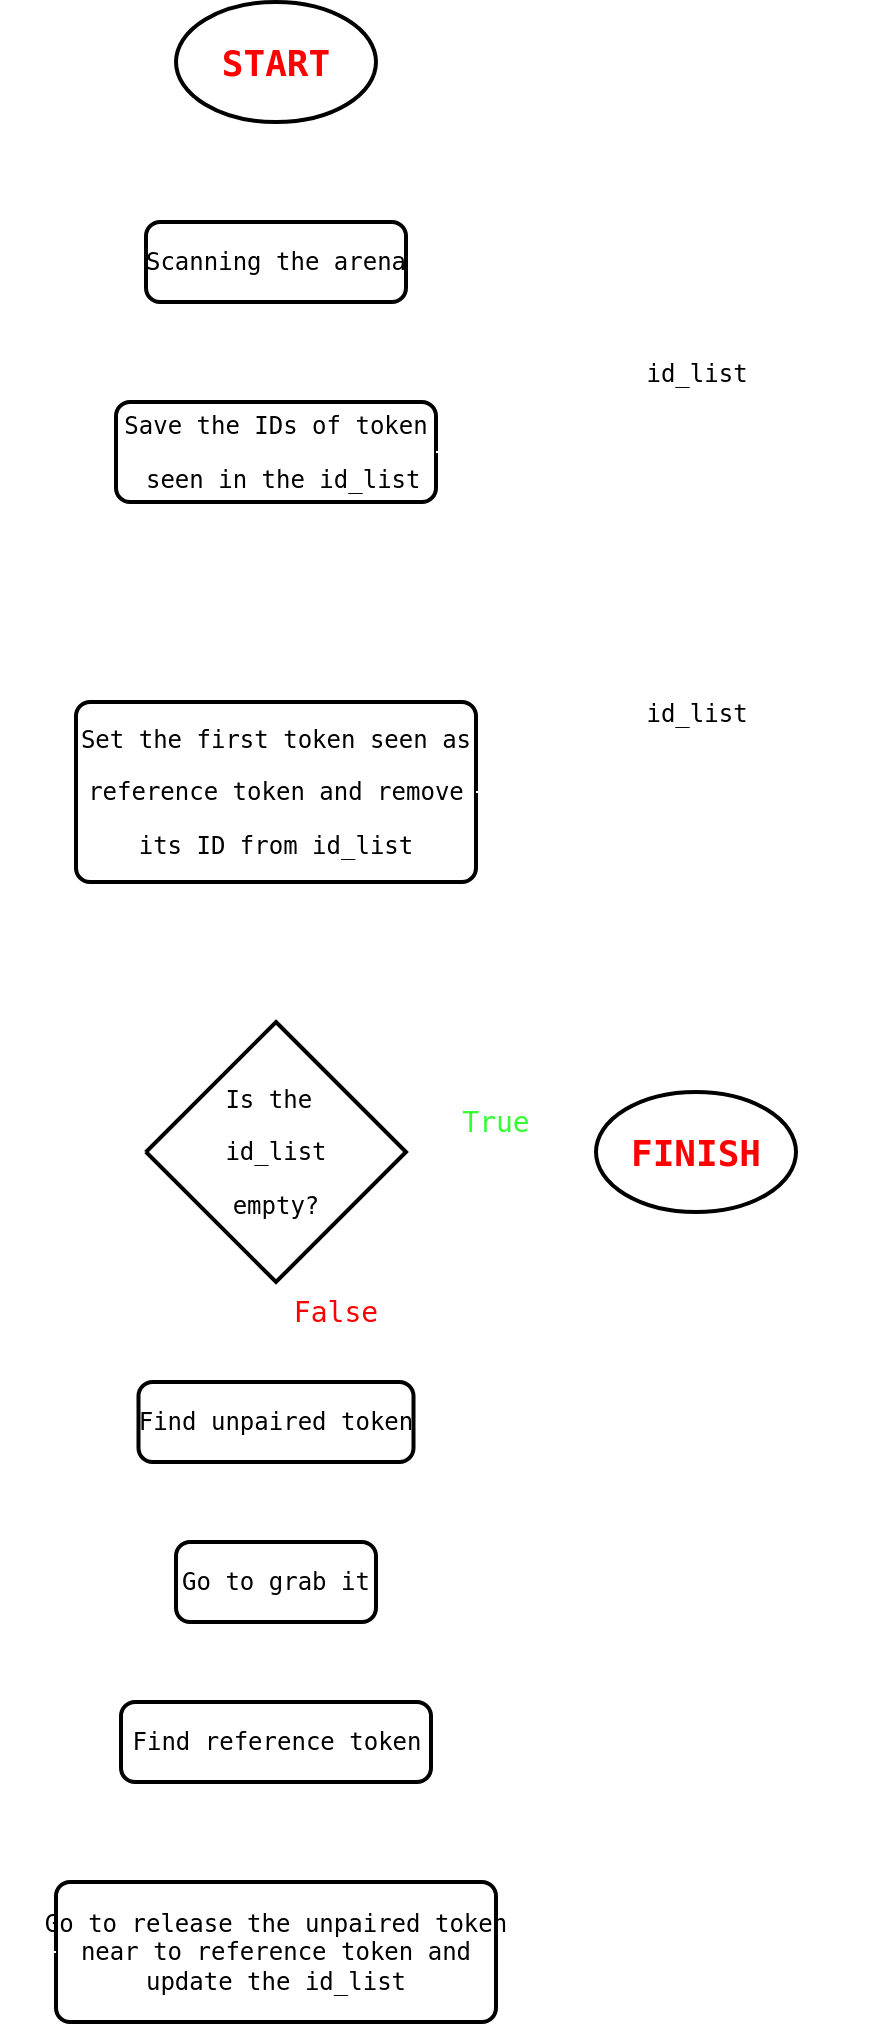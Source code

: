 <mxfile version="22.1.0" type="device">
  <diagram id="C5RBs43oDa-KdzZeNtuy" name="Page-1">
    <mxGraphModel dx="1050" dy="569" grid="1" gridSize="10" guides="1" tooltips="1" connect="1" arrows="1" fold="1" page="1" pageScale="1" pageWidth="827" pageHeight="1169" background="none" math="0" shadow="0">
      <root>
        <mxCell id="WIyWlLk6GJQsqaUBKTNV-0" />
        <mxCell id="WIyWlLk6GJQsqaUBKTNV-1" parent="WIyWlLk6GJQsqaUBKTNV-0" />
        <mxCell id="bCGV6SoVyEcWTAfrePe1-2" value="" style="edgeStyle=orthogonalEdgeStyle;rounded=0;orthogonalLoop=1;jettySize=auto;html=1;labelBackgroundColor=none;fontColor=default;strokeColor=#FFFFFF;" edge="1" parent="WIyWlLk6GJQsqaUBKTNV-1" source="bCGV6SoVyEcWTAfrePe1-0" target="bCGV6SoVyEcWTAfrePe1-1">
          <mxGeometry relative="1" as="geometry" />
        </mxCell>
        <mxCell id="bCGV6SoVyEcWTAfrePe1-0" value="&lt;pre&gt;&lt;b&gt;&lt;font color=&quot;#ff0000&quot; style=&quot;font-size: 18px;&quot;&gt;START&lt;/font&gt;&lt;/b&gt;&lt;/pre&gt;" style="strokeWidth=2;html=1;shape=mxgraph.flowchart.start_1;whiteSpace=wrap;labelBackgroundColor=none;rounded=0;" vertex="1" parent="WIyWlLk6GJQsqaUBKTNV-1">
          <mxGeometry x="350" y="40" width="100" height="60" as="geometry" />
        </mxCell>
        <mxCell id="bCGV6SoVyEcWTAfrePe1-4" value="" style="edgeStyle=orthogonalEdgeStyle;rounded=0;orthogonalLoop=1;jettySize=auto;html=1;labelBackgroundColor=none;fontColor=default;strokeColor=#FFFFFF;" edge="1" parent="WIyWlLk6GJQsqaUBKTNV-1" source="bCGV6SoVyEcWTAfrePe1-1" target="bCGV6SoVyEcWTAfrePe1-3">
          <mxGeometry relative="1" as="geometry" />
        </mxCell>
        <mxCell id="bCGV6SoVyEcWTAfrePe1-1" value="&lt;pre&gt;Scanning the arena&lt;/pre&gt;" style="rounded=1;whiteSpace=wrap;html=1;absoluteArcSize=1;arcSize=14;strokeWidth=2;labelBackgroundColor=none;" vertex="1" parent="WIyWlLk6GJQsqaUBKTNV-1">
          <mxGeometry x="335" y="150" width="130" height="40" as="geometry" />
        </mxCell>
        <mxCell id="bCGV6SoVyEcWTAfrePe1-18" style="edgeStyle=orthogonalEdgeStyle;rounded=0;orthogonalLoop=1;jettySize=auto;html=1;entryX=0.5;entryY=0;entryDx=0;entryDy=0;labelBackgroundColor=none;fontColor=default;strokeColor=#FFFFFF;" edge="1" parent="WIyWlLk6GJQsqaUBKTNV-1" source="bCGV6SoVyEcWTAfrePe1-3" target="bCGV6SoVyEcWTAfrePe1-12">
          <mxGeometry relative="1" as="geometry" />
        </mxCell>
        <mxCell id="bCGV6SoVyEcWTAfrePe1-3" value="&lt;pre&gt;Save the IDs of token&lt;/pre&gt;&lt;pre&gt; seen in the id_list&lt;/pre&gt;" style="rounded=1;whiteSpace=wrap;html=1;absoluteArcSize=1;arcSize=14;strokeWidth=2;labelBackgroundColor=none;gradientColor=none;" vertex="1" parent="WIyWlLk6GJQsqaUBKTNV-1">
          <mxGeometry x="320" y="240" width="160" height="50" as="geometry" />
        </mxCell>
        <mxCell id="bCGV6SoVyEcWTAfrePe1-5" value="&lt;pre&gt;&lt;font color=&quot;#000000&quot;&gt;id_list&lt;/font&gt;&lt;/pre&gt;" style="swimlane;fontStyle=0;childLayout=stackLayout;horizontal=1;startSize=26;horizontalStack=0;resizeParent=1;resizeParentMax=0;resizeLast=0;collapsible=1;marginBottom=0;html=1;labelBackgroundColor=none;rounded=0;fontColor=#FFFFFF;strokeColor=#FFFFFF;" vertex="1" parent="WIyWlLk6GJQsqaUBKTNV-1">
          <mxGeometry x="540" y="213" width="140" height="104" as="geometry" />
        </mxCell>
        <mxCell id="bCGV6SoVyEcWTAfrePe1-6" value="&lt;font face=&quot;Courier New&quot;&gt;Token ID: ...&lt;/font&gt;" style="text;strokeColor=#FFFFFF;align=left;verticalAlign=top;spacingLeft=4;spacingRight=4;overflow=hidden;rotatable=0;points=[[0,0.5],[1,0.5]];portConstraint=eastwest;whiteSpace=wrap;html=1;labelBackgroundColor=none;rounded=0;fontColor=#FFFFFF;labelBorderColor=none;" vertex="1" parent="bCGV6SoVyEcWTAfrePe1-5">
          <mxGeometry y="26" width="140" height="26" as="geometry" />
        </mxCell>
        <mxCell id="bCGV6SoVyEcWTAfrePe1-7" value="&lt;font face=&quot;Courier New&quot;&gt;Token ID: ...&lt;/font&gt;" style="text;strokeColor=#FFFFFF;align=left;verticalAlign=top;spacingLeft=4;spacingRight=4;overflow=hidden;rotatable=0;points=[[0,0.5],[1,0.5]];portConstraint=eastwest;whiteSpace=wrap;html=1;labelBackgroundColor=none;rounded=0;fontColor=#FFFFFF;labelBorderColor=none;" vertex="1" parent="bCGV6SoVyEcWTAfrePe1-5">
          <mxGeometry y="52" width="140" height="26" as="geometry" />
        </mxCell>
        <mxCell id="bCGV6SoVyEcWTAfrePe1-8" value="&lt;font face=&quot;Courier New&quot;&gt;Token ID: ...&lt;/font&gt;" style="text;strokeColor=#FFFFFF;align=left;verticalAlign=top;spacingLeft=4;spacingRight=4;overflow=hidden;rotatable=0;points=[[0,0.5],[1,0.5]];portConstraint=eastwest;html=1;labelBackgroundColor=none;rounded=0;fontColor=#FFFFFF;labelBorderColor=none;" vertex="1" parent="bCGV6SoVyEcWTAfrePe1-5">
          <mxGeometry y="78" width="140" height="26" as="geometry" />
        </mxCell>
        <mxCell id="bCGV6SoVyEcWTAfrePe1-10" value="" style="endArrow=none;dashed=1;html=1;rounded=0;entryX=0.003;entryY=-0.004;entryDx=0;entryDy=0;entryPerimeter=0;exitX=1;exitY=0.5;exitDx=0;exitDy=0;labelBackgroundColor=none;fontColor=default;strokeColor=#FFFFFF;" edge="1" parent="WIyWlLk6GJQsqaUBKTNV-1" source="bCGV6SoVyEcWTAfrePe1-3" target="bCGV6SoVyEcWTAfrePe1-7">
          <mxGeometry width="50" height="50" relative="1" as="geometry">
            <mxPoint x="390" y="330" as="sourcePoint" />
            <mxPoint x="440" y="280" as="targetPoint" />
          </mxGeometry>
        </mxCell>
        <mxCell id="bCGV6SoVyEcWTAfrePe1-11" value="&lt;pre&gt;&lt;font color=&quot;#ffffff&quot;&gt;list of all token IDs seen&lt;/font&gt;&lt;/pre&gt;" style="text;strokeColor=none;fillColor=none;align=center;verticalAlign=middle;rounded=0;strokeWidth=1;spacing=0;spacingBottom=0;whiteSpace=wrap;html=1;labelBackgroundColor=none;" vertex="1" parent="WIyWlLk6GJQsqaUBKTNV-1">
          <mxGeometry x="540" y="190" width="140" height="23" as="geometry" />
        </mxCell>
        <mxCell id="bCGV6SoVyEcWTAfrePe1-21" value="" style="edgeStyle=orthogonalEdgeStyle;rounded=0;orthogonalLoop=1;jettySize=auto;html=1;labelBackgroundColor=none;fontColor=default;strokeColor=#FFFFFF;" edge="1" parent="WIyWlLk6GJQsqaUBKTNV-1" source="bCGV6SoVyEcWTAfrePe1-12" target="bCGV6SoVyEcWTAfrePe1-20">
          <mxGeometry relative="1" as="geometry" />
        </mxCell>
        <mxCell id="bCGV6SoVyEcWTAfrePe1-12" value="&lt;pre&gt;Set the first token seen as&lt;/pre&gt;&lt;pre&gt;reference token and remove&lt;/pre&gt;&lt;pre&gt;its ID from id_list&lt;/pre&gt;" style="rounded=1;whiteSpace=wrap;html=1;absoluteArcSize=1;arcSize=14;strokeWidth=2;labelBackgroundColor=none;" vertex="1" parent="WIyWlLk6GJQsqaUBKTNV-1">
          <mxGeometry x="300" y="390" width="200" height="90" as="geometry" />
        </mxCell>
        <mxCell id="bCGV6SoVyEcWTAfrePe1-13" value="&lt;pre&gt;id_list&lt;/pre&gt;" style="swimlane;fontStyle=0;childLayout=stackLayout;horizontal=1;startSize=26;horizontalStack=0;resizeParent=1;resizeParentMax=0;resizeLast=0;collapsible=1;marginBottom=0;html=1;labelBackgroundColor=none;rounded=0;strokeColor=#FFFFFF;" vertex="1" parent="WIyWlLk6GJQsqaUBKTNV-1">
          <mxGeometry x="540" y="383" width="140" height="104" as="geometry" />
        </mxCell>
        <mxCell id="bCGV6SoVyEcWTAfrePe1-14" value="&lt;font color=&quot;#ffffff&quot; face=&quot;Courier New&quot;&gt;Token ID: ...&lt;/font&gt;" style="text;strokeColor=#FFFFFF;align=left;verticalAlign=top;spacingLeft=4;spacingRight=4;overflow=hidden;rotatable=0;points=[[0,0.5],[1,0.5]];portConstraint=eastwest;whiteSpace=wrap;html=1;labelBackgroundColor=none;rounded=0;fillColor=none;" vertex="1" parent="bCGV6SoVyEcWTAfrePe1-13">
          <mxGeometry y="26" width="140" height="26" as="geometry" />
        </mxCell>
        <mxCell id="bCGV6SoVyEcWTAfrePe1-15" value="&lt;font color=&quot;#ffffff&quot; face=&quot;Courier New&quot;&gt;Token ID: ...&lt;/font&gt;" style="text;strokeColor=#FFFFFF;align=left;verticalAlign=top;spacingLeft=4;spacingRight=4;overflow=hidden;rotatable=0;points=[[0,0.5],[1,0.5]];portConstraint=eastwest;whiteSpace=wrap;html=1;labelBackgroundColor=none;rounded=0;fillColor=none;" vertex="1" parent="bCGV6SoVyEcWTAfrePe1-13">
          <mxGeometry y="52" width="140" height="26" as="geometry" />
        </mxCell>
        <mxCell id="bCGV6SoVyEcWTAfrePe1-16" value="&lt;font color=&quot;#ffffff&quot; face=&quot;Courier New&quot;&gt;Token ID: ...&lt;/font&gt;" style="text;strokeColor=#FFFFFF;align=left;verticalAlign=top;spacingLeft=4;spacingRight=4;overflow=hidden;rotatable=0;points=[[0,0.5],[1,0.5]];portConstraint=eastwest;whiteSpace=wrap;html=1;labelBackgroundColor=none;rounded=0;fillColor=none;" vertex="1" parent="bCGV6SoVyEcWTAfrePe1-13">
          <mxGeometry y="78" width="140" height="26" as="geometry" />
        </mxCell>
        <mxCell id="bCGV6SoVyEcWTAfrePe1-17" value="&lt;pre&gt;&lt;font color=&quot;#ffffff&quot;&gt;list of unpaired token IDs&lt;/font&gt;&lt;/pre&gt;" style="text;strokeColor=none;fillColor=none;align=center;verticalAlign=middle;rounded=0;strokeWidth=1;spacing=0;spacingBottom=0;whiteSpace=wrap;html=1;labelBackgroundColor=none;" vertex="1" parent="WIyWlLk6GJQsqaUBKTNV-1">
          <mxGeometry x="540" y="360" width="140" height="23" as="geometry" />
        </mxCell>
        <mxCell id="bCGV6SoVyEcWTAfrePe1-19" value="" style="endArrow=none;dashed=1;html=1;rounded=0;entryX=0.003;entryY=-0.004;entryDx=0;entryDy=0;entryPerimeter=0;labelBackgroundColor=none;fontColor=default;strokeColor=#FFFFFF;" edge="1" parent="WIyWlLk6GJQsqaUBKTNV-1">
          <mxGeometry width="50" height="50" relative="1" as="geometry">
            <mxPoint x="500" y="435" as="sourcePoint" />
            <mxPoint x="540" y="434.58" as="targetPoint" />
          </mxGeometry>
        </mxCell>
        <mxCell id="bCGV6SoVyEcWTAfrePe1-23" value="" style="edgeStyle=orthogonalEdgeStyle;rounded=0;orthogonalLoop=1;jettySize=auto;html=1;labelBackgroundColor=none;fontColor=default;strokeColor=#FFFFFF;" edge="1" parent="WIyWlLk6GJQsqaUBKTNV-1" source="bCGV6SoVyEcWTAfrePe1-20" target="bCGV6SoVyEcWTAfrePe1-22">
          <mxGeometry relative="1" as="geometry" />
        </mxCell>
        <mxCell id="bCGV6SoVyEcWTAfrePe1-26" value="" style="edgeStyle=orthogonalEdgeStyle;rounded=0;orthogonalLoop=1;jettySize=auto;html=1;labelBackgroundColor=none;fontColor=default;strokeColor=#FFFFFF;" edge="1" parent="WIyWlLk6GJQsqaUBKTNV-1" source="bCGV6SoVyEcWTAfrePe1-20" target="bCGV6SoVyEcWTAfrePe1-25">
          <mxGeometry relative="1" as="geometry" />
        </mxCell>
        <mxCell id="bCGV6SoVyEcWTAfrePe1-20" value="&lt;pre&gt;Is the &lt;/pre&gt;&lt;pre&gt;id_list&lt;/pre&gt;&lt;pre&gt;empty?&lt;/pre&gt;" style="strokeWidth=2;html=1;shape=mxgraph.flowchart.decision;whiteSpace=wrap;labelBackgroundColor=none;rounded=0;" vertex="1" parent="WIyWlLk6GJQsqaUBKTNV-1">
          <mxGeometry x="335" y="550" width="130" height="130" as="geometry" />
        </mxCell>
        <mxCell id="bCGV6SoVyEcWTAfrePe1-22" value="&lt;pre style=&quot;border-color: var(--border-color);&quot;&gt;&lt;b&gt;&lt;font color=&quot;#ff0000&quot; style=&quot;font-size: 18px;&quot;&gt;FINISH&lt;/font&gt;&lt;/b&gt;&lt;/pre&gt;" style="strokeWidth=2;html=1;shape=mxgraph.flowchart.start_1;whiteSpace=wrap;labelBackgroundColor=none;rounded=0;" vertex="1" parent="WIyWlLk6GJQsqaUBKTNV-1">
          <mxGeometry x="560" y="585" width="100" height="60" as="geometry" />
        </mxCell>
        <mxCell id="bCGV6SoVyEcWTAfrePe1-24" value="&lt;pre&gt;&lt;font style=&quot;font-size: 14px;&quot; color=&quot;#33ff33&quot;&gt;True&lt;/font&gt;&lt;/pre&gt;" style="text;html=1;strokeColor=none;fillColor=none;align=center;verticalAlign=middle;whiteSpace=wrap;rounded=0;labelBackgroundColor=none;" vertex="1" parent="WIyWlLk6GJQsqaUBKTNV-1">
          <mxGeometry x="480" y="585" width="60" height="30" as="geometry" />
        </mxCell>
        <mxCell id="bCGV6SoVyEcWTAfrePe1-28" value="" style="edgeStyle=orthogonalEdgeStyle;rounded=0;orthogonalLoop=1;jettySize=auto;html=1;labelBackgroundColor=none;fontColor=default;strokeColor=#FFFFFF;" edge="1" parent="WIyWlLk6GJQsqaUBKTNV-1" source="bCGV6SoVyEcWTAfrePe1-25" target="bCGV6SoVyEcWTAfrePe1-27">
          <mxGeometry relative="1" as="geometry" />
        </mxCell>
        <mxCell id="bCGV6SoVyEcWTAfrePe1-25" value="&lt;pre&gt;Find unpaired token&lt;/pre&gt;" style="rounded=1;whiteSpace=wrap;html=1;absoluteArcSize=1;arcSize=14;strokeWidth=2;labelBackgroundColor=none;" vertex="1" parent="WIyWlLk6GJQsqaUBKTNV-1">
          <mxGeometry x="331.25" y="730" width="137.5" height="40" as="geometry" />
        </mxCell>
        <mxCell id="bCGV6SoVyEcWTAfrePe1-30" value="" style="edgeStyle=orthogonalEdgeStyle;rounded=0;orthogonalLoop=1;jettySize=auto;html=1;labelBackgroundColor=none;fontColor=default;strokeColor=#FFFFFF;" edge="1" parent="WIyWlLk6GJQsqaUBKTNV-1" source="bCGV6SoVyEcWTAfrePe1-27" target="bCGV6SoVyEcWTAfrePe1-29">
          <mxGeometry relative="1" as="geometry" />
        </mxCell>
        <mxCell id="bCGV6SoVyEcWTAfrePe1-27" value="&lt;pre&gt;Go to grab it&lt;/pre&gt;" style="rounded=1;whiteSpace=wrap;html=1;absoluteArcSize=1;arcSize=14;strokeWidth=2;labelBackgroundColor=none;" vertex="1" parent="WIyWlLk6GJQsqaUBKTNV-1">
          <mxGeometry x="350" y="810" width="100" height="40" as="geometry" />
        </mxCell>
        <mxCell id="bCGV6SoVyEcWTAfrePe1-32" value="" style="edgeStyle=orthogonalEdgeStyle;rounded=0;orthogonalLoop=1;jettySize=auto;html=1;labelBackgroundColor=none;fontColor=default;strokeColor=#FFFFFF;" edge="1" parent="WIyWlLk6GJQsqaUBKTNV-1" source="bCGV6SoVyEcWTAfrePe1-29" target="bCGV6SoVyEcWTAfrePe1-31">
          <mxGeometry relative="1" as="geometry" />
        </mxCell>
        <mxCell id="bCGV6SoVyEcWTAfrePe1-29" value="&lt;pre&gt;Find reference token&lt;/pre&gt;" style="rounded=1;whiteSpace=wrap;html=1;absoluteArcSize=1;arcSize=14;strokeWidth=2;labelBackgroundColor=none;" vertex="1" parent="WIyWlLk6GJQsqaUBKTNV-1">
          <mxGeometry x="322.5" y="890" width="155" height="40" as="geometry" />
        </mxCell>
        <mxCell id="bCGV6SoVyEcWTAfrePe1-31" value="&lt;pre&gt;Go to release the unpaired token&lt;br&gt;near to reference token and&lt;br&gt;update the id_list&lt;/pre&gt;" style="rounded=1;whiteSpace=wrap;html=1;absoluteArcSize=1;arcSize=14;strokeWidth=2;labelBackgroundColor=none;" vertex="1" parent="WIyWlLk6GJQsqaUBKTNV-1">
          <mxGeometry x="290" y="980" width="220" height="70" as="geometry" />
        </mxCell>
        <mxCell id="bCGV6SoVyEcWTAfrePe1-33" style="edgeStyle=orthogonalEdgeStyle;rounded=0;orthogonalLoop=1;jettySize=auto;html=1;exitX=0;exitY=0.5;exitDx=0;exitDy=0;entryX=0;entryY=0.5;entryDx=0;entryDy=0;entryPerimeter=0;labelBackgroundColor=none;fontColor=default;strokeColor=#FFFFFF;" edge="1" parent="WIyWlLk6GJQsqaUBKTNV-1" source="bCGV6SoVyEcWTAfrePe1-31" target="bCGV6SoVyEcWTAfrePe1-20">
          <mxGeometry relative="1" as="geometry" />
        </mxCell>
        <mxCell id="bCGV6SoVyEcWTAfrePe1-34" value="&lt;pre&gt;&lt;span style=&quot;font-size: 14px;&quot;&gt;&lt;font color=&quot;#ff0000&quot;&gt;False&lt;/font&gt;&lt;/span&gt;&lt;/pre&gt;" style="text;html=1;align=center;verticalAlign=middle;whiteSpace=wrap;rounded=0;fillColor=none;labelBackgroundColor=none;" vertex="1" parent="WIyWlLk6GJQsqaUBKTNV-1">
          <mxGeometry x="400" y="680" width="60" height="30" as="geometry" />
        </mxCell>
      </root>
    </mxGraphModel>
  </diagram>
</mxfile>
